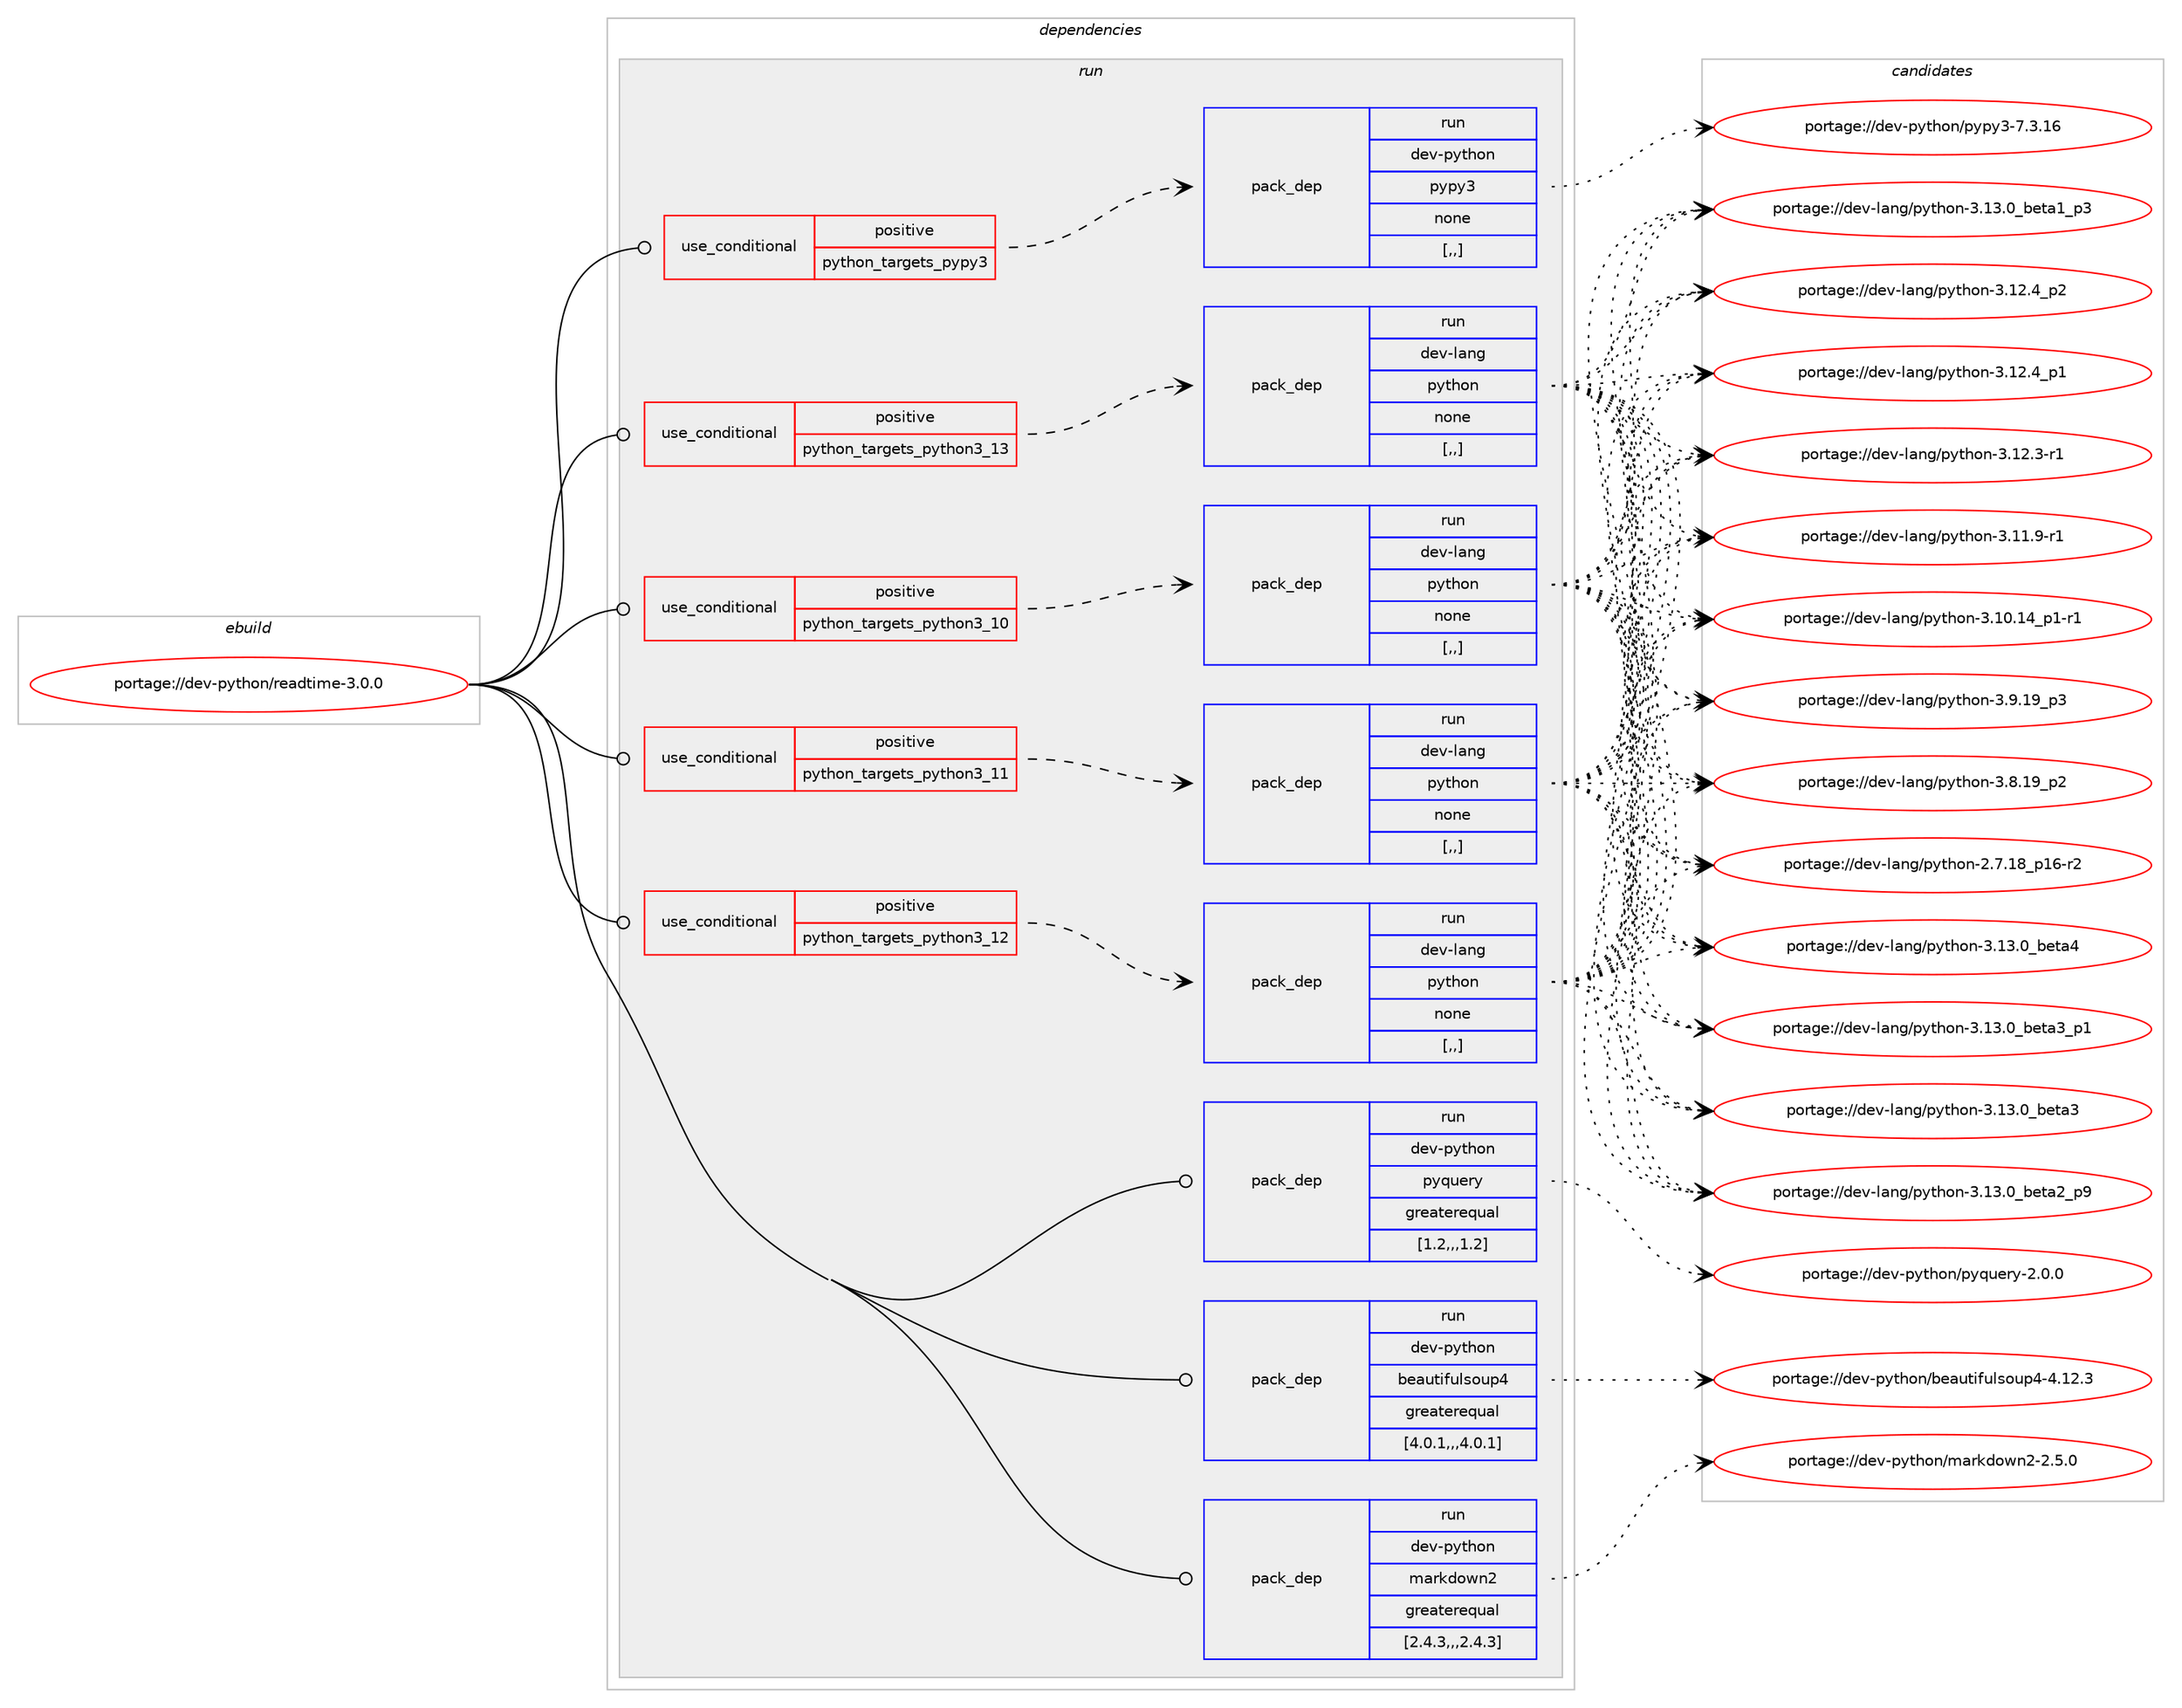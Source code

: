 digraph prolog {

# *************
# Graph options
# *************

newrank=true;
concentrate=true;
compound=true;
graph [rankdir=LR,fontname=Helvetica,fontsize=10,ranksep=1.5];#, ranksep=2.5, nodesep=0.2];
edge  [arrowhead=vee];
node  [fontname=Helvetica,fontsize=10];

# **********
# The ebuild
# **********

subgraph cluster_leftcol {
color=gray;
label=<<i>ebuild</i>>;
id [label="portage://dev-python/readtime-3.0.0", color=red, width=4, href="../dev-python/readtime-3.0.0.svg"];
}

# ****************
# The dependencies
# ****************

subgraph cluster_midcol {
color=gray;
label=<<i>dependencies</i>>;
subgraph cluster_compile {
fillcolor="#eeeeee";
style=filled;
label=<<i>compile</i>>;
}
subgraph cluster_compileandrun {
fillcolor="#eeeeee";
style=filled;
label=<<i>compile and run</i>>;
}
subgraph cluster_run {
fillcolor="#eeeeee";
style=filled;
label=<<i>run</i>>;
subgraph cond38920 {
dependency161815 [label=<<TABLE BORDER="0" CELLBORDER="1" CELLSPACING="0" CELLPADDING="4"><TR><TD ROWSPAN="3" CELLPADDING="10">use_conditional</TD></TR><TR><TD>positive</TD></TR><TR><TD>python_targets_pypy3</TD></TR></TABLE>>, shape=none, color=red];
subgraph pack121623 {
dependency161816 [label=<<TABLE BORDER="0" CELLBORDER="1" CELLSPACING="0" CELLPADDING="4" WIDTH="220"><TR><TD ROWSPAN="6" CELLPADDING="30">pack_dep</TD></TR><TR><TD WIDTH="110">run</TD></TR><TR><TD>dev-python</TD></TR><TR><TD>pypy3</TD></TR><TR><TD>none</TD></TR><TR><TD>[,,]</TD></TR></TABLE>>, shape=none, color=blue];
}
dependency161815:e -> dependency161816:w [weight=20,style="dashed",arrowhead="vee"];
}
id:e -> dependency161815:w [weight=20,style="solid",arrowhead="odot"];
subgraph cond38921 {
dependency161817 [label=<<TABLE BORDER="0" CELLBORDER="1" CELLSPACING="0" CELLPADDING="4"><TR><TD ROWSPAN="3" CELLPADDING="10">use_conditional</TD></TR><TR><TD>positive</TD></TR><TR><TD>python_targets_python3_10</TD></TR></TABLE>>, shape=none, color=red];
subgraph pack121624 {
dependency161818 [label=<<TABLE BORDER="0" CELLBORDER="1" CELLSPACING="0" CELLPADDING="4" WIDTH="220"><TR><TD ROWSPAN="6" CELLPADDING="30">pack_dep</TD></TR><TR><TD WIDTH="110">run</TD></TR><TR><TD>dev-lang</TD></TR><TR><TD>python</TD></TR><TR><TD>none</TD></TR><TR><TD>[,,]</TD></TR></TABLE>>, shape=none, color=blue];
}
dependency161817:e -> dependency161818:w [weight=20,style="dashed",arrowhead="vee"];
}
id:e -> dependency161817:w [weight=20,style="solid",arrowhead="odot"];
subgraph cond38922 {
dependency161819 [label=<<TABLE BORDER="0" CELLBORDER="1" CELLSPACING="0" CELLPADDING="4"><TR><TD ROWSPAN="3" CELLPADDING="10">use_conditional</TD></TR><TR><TD>positive</TD></TR><TR><TD>python_targets_python3_11</TD></TR></TABLE>>, shape=none, color=red];
subgraph pack121625 {
dependency161820 [label=<<TABLE BORDER="0" CELLBORDER="1" CELLSPACING="0" CELLPADDING="4" WIDTH="220"><TR><TD ROWSPAN="6" CELLPADDING="30">pack_dep</TD></TR><TR><TD WIDTH="110">run</TD></TR><TR><TD>dev-lang</TD></TR><TR><TD>python</TD></TR><TR><TD>none</TD></TR><TR><TD>[,,]</TD></TR></TABLE>>, shape=none, color=blue];
}
dependency161819:e -> dependency161820:w [weight=20,style="dashed",arrowhead="vee"];
}
id:e -> dependency161819:w [weight=20,style="solid",arrowhead="odot"];
subgraph cond38923 {
dependency161821 [label=<<TABLE BORDER="0" CELLBORDER="1" CELLSPACING="0" CELLPADDING="4"><TR><TD ROWSPAN="3" CELLPADDING="10">use_conditional</TD></TR><TR><TD>positive</TD></TR><TR><TD>python_targets_python3_12</TD></TR></TABLE>>, shape=none, color=red];
subgraph pack121626 {
dependency161822 [label=<<TABLE BORDER="0" CELLBORDER="1" CELLSPACING="0" CELLPADDING="4" WIDTH="220"><TR><TD ROWSPAN="6" CELLPADDING="30">pack_dep</TD></TR><TR><TD WIDTH="110">run</TD></TR><TR><TD>dev-lang</TD></TR><TR><TD>python</TD></TR><TR><TD>none</TD></TR><TR><TD>[,,]</TD></TR></TABLE>>, shape=none, color=blue];
}
dependency161821:e -> dependency161822:w [weight=20,style="dashed",arrowhead="vee"];
}
id:e -> dependency161821:w [weight=20,style="solid",arrowhead="odot"];
subgraph cond38924 {
dependency161823 [label=<<TABLE BORDER="0" CELLBORDER="1" CELLSPACING="0" CELLPADDING="4"><TR><TD ROWSPAN="3" CELLPADDING="10">use_conditional</TD></TR><TR><TD>positive</TD></TR><TR><TD>python_targets_python3_13</TD></TR></TABLE>>, shape=none, color=red];
subgraph pack121627 {
dependency161824 [label=<<TABLE BORDER="0" CELLBORDER="1" CELLSPACING="0" CELLPADDING="4" WIDTH="220"><TR><TD ROWSPAN="6" CELLPADDING="30">pack_dep</TD></TR><TR><TD WIDTH="110">run</TD></TR><TR><TD>dev-lang</TD></TR><TR><TD>python</TD></TR><TR><TD>none</TD></TR><TR><TD>[,,]</TD></TR></TABLE>>, shape=none, color=blue];
}
dependency161823:e -> dependency161824:w [weight=20,style="dashed",arrowhead="vee"];
}
id:e -> dependency161823:w [weight=20,style="solid",arrowhead="odot"];
subgraph pack121628 {
dependency161825 [label=<<TABLE BORDER="0" CELLBORDER="1" CELLSPACING="0" CELLPADDING="4" WIDTH="220"><TR><TD ROWSPAN="6" CELLPADDING="30">pack_dep</TD></TR><TR><TD WIDTH="110">run</TD></TR><TR><TD>dev-python</TD></TR><TR><TD>beautifulsoup4</TD></TR><TR><TD>greaterequal</TD></TR><TR><TD>[4.0.1,,,4.0.1]</TD></TR></TABLE>>, shape=none, color=blue];
}
id:e -> dependency161825:w [weight=20,style="solid",arrowhead="odot"];
subgraph pack121629 {
dependency161826 [label=<<TABLE BORDER="0" CELLBORDER="1" CELLSPACING="0" CELLPADDING="4" WIDTH="220"><TR><TD ROWSPAN="6" CELLPADDING="30">pack_dep</TD></TR><TR><TD WIDTH="110">run</TD></TR><TR><TD>dev-python</TD></TR><TR><TD>markdown2</TD></TR><TR><TD>greaterequal</TD></TR><TR><TD>[2.4.3,,,2.4.3]</TD></TR></TABLE>>, shape=none, color=blue];
}
id:e -> dependency161826:w [weight=20,style="solid",arrowhead="odot"];
subgraph pack121630 {
dependency161827 [label=<<TABLE BORDER="0" CELLBORDER="1" CELLSPACING="0" CELLPADDING="4" WIDTH="220"><TR><TD ROWSPAN="6" CELLPADDING="30">pack_dep</TD></TR><TR><TD WIDTH="110">run</TD></TR><TR><TD>dev-python</TD></TR><TR><TD>pyquery</TD></TR><TR><TD>greaterequal</TD></TR><TR><TD>[1.2,,,1.2]</TD></TR></TABLE>>, shape=none, color=blue];
}
id:e -> dependency161827:w [weight=20,style="solid",arrowhead="odot"];
}
}

# **************
# The candidates
# **************

subgraph cluster_choices {
rank=same;
color=gray;
label=<<i>candidates</i>>;

subgraph choice121623 {
color=black;
nodesep=1;
choice10010111845112121116104111110471121211121215145554651464954 [label="portage://dev-python/pypy3-7.3.16", color=red, width=4,href="../dev-python/pypy3-7.3.16.svg"];
dependency161816:e -> choice10010111845112121116104111110471121211121215145554651464954:w [style=dotted,weight="100"];
}
subgraph choice121624 {
color=black;
nodesep=1;
choice1001011184510897110103471121211161041111104551464951464895981011169752 [label="portage://dev-lang/python-3.13.0_beta4", color=red, width=4,href="../dev-lang/python-3.13.0_beta4.svg"];
choice10010111845108971101034711212111610411111045514649514648959810111697519511249 [label="portage://dev-lang/python-3.13.0_beta3_p1", color=red, width=4,href="../dev-lang/python-3.13.0_beta3_p1.svg"];
choice1001011184510897110103471121211161041111104551464951464895981011169751 [label="portage://dev-lang/python-3.13.0_beta3", color=red, width=4,href="../dev-lang/python-3.13.0_beta3.svg"];
choice10010111845108971101034711212111610411111045514649514648959810111697509511257 [label="portage://dev-lang/python-3.13.0_beta2_p9", color=red, width=4,href="../dev-lang/python-3.13.0_beta2_p9.svg"];
choice10010111845108971101034711212111610411111045514649514648959810111697499511251 [label="portage://dev-lang/python-3.13.0_beta1_p3", color=red, width=4,href="../dev-lang/python-3.13.0_beta1_p3.svg"];
choice100101118451089711010347112121116104111110455146495046529511250 [label="portage://dev-lang/python-3.12.4_p2", color=red, width=4,href="../dev-lang/python-3.12.4_p2.svg"];
choice100101118451089711010347112121116104111110455146495046529511249 [label="portage://dev-lang/python-3.12.4_p1", color=red, width=4,href="../dev-lang/python-3.12.4_p1.svg"];
choice100101118451089711010347112121116104111110455146495046514511449 [label="portage://dev-lang/python-3.12.3-r1", color=red, width=4,href="../dev-lang/python-3.12.3-r1.svg"];
choice100101118451089711010347112121116104111110455146494946574511449 [label="portage://dev-lang/python-3.11.9-r1", color=red, width=4,href="../dev-lang/python-3.11.9-r1.svg"];
choice100101118451089711010347112121116104111110455146494846495295112494511449 [label="portage://dev-lang/python-3.10.14_p1-r1", color=red, width=4,href="../dev-lang/python-3.10.14_p1-r1.svg"];
choice100101118451089711010347112121116104111110455146574649579511251 [label="portage://dev-lang/python-3.9.19_p3", color=red, width=4,href="../dev-lang/python-3.9.19_p3.svg"];
choice100101118451089711010347112121116104111110455146564649579511250 [label="portage://dev-lang/python-3.8.19_p2", color=red, width=4,href="../dev-lang/python-3.8.19_p2.svg"];
choice100101118451089711010347112121116104111110455046554649569511249544511450 [label="portage://dev-lang/python-2.7.18_p16-r2", color=red, width=4,href="../dev-lang/python-2.7.18_p16-r2.svg"];
dependency161818:e -> choice1001011184510897110103471121211161041111104551464951464895981011169752:w [style=dotted,weight="100"];
dependency161818:e -> choice10010111845108971101034711212111610411111045514649514648959810111697519511249:w [style=dotted,weight="100"];
dependency161818:e -> choice1001011184510897110103471121211161041111104551464951464895981011169751:w [style=dotted,weight="100"];
dependency161818:e -> choice10010111845108971101034711212111610411111045514649514648959810111697509511257:w [style=dotted,weight="100"];
dependency161818:e -> choice10010111845108971101034711212111610411111045514649514648959810111697499511251:w [style=dotted,weight="100"];
dependency161818:e -> choice100101118451089711010347112121116104111110455146495046529511250:w [style=dotted,weight="100"];
dependency161818:e -> choice100101118451089711010347112121116104111110455146495046529511249:w [style=dotted,weight="100"];
dependency161818:e -> choice100101118451089711010347112121116104111110455146495046514511449:w [style=dotted,weight="100"];
dependency161818:e -> choice100101118451089711010347112121116104111110455146494946574511449:w [style=dotted,weight="100"];
dependency161818:e -> choice100101118451089711010347112121116104111110455146494846495295112494511449:w [style=dotted,weight="100"];
dependency161818:e -> choice100101118451089711010347112121116104111110455146574649579511251:w [style=dotted,weight="100"];
dependency161818:e -> choice100101118451089711010347112121116104111110455146564649579511250:w [style=dotted,weight="100"];
dependency161818:e -> choice100101118451089711010347112121116104111110455046554649569511249544511450:w [style=dotted,weight="100"];
}
subgraph choice121625 {
color=black;
nodesep=1;
choice1001011184510897110103471121211161041111104551464951464895981011169752 [label="portage://dev-lang/python-3.13.0_beta4", color=red, width=4,href="../dev-lang/python-3.13.0_beta4.svg"];
choice10010111845108971101034711212111610411111045514649514648959810111697519511249 [label="portage://dev-lang/python-3.13.0_beta3_p1", color=red, width=4,href="../dev-lang/python-3.13.0_beta3_p1.svg"];
choice1001011184510897110103471121211161041111104551464951464895981011169751 [label="portage://dev-lang/python-3.13.0_beta3", color=red, width=4,href="../dev-lang/python-3.13.0_beta3.svg"];
choice10010111845108971101034711212111610411111045514649514648959810111697509511257 [label="portage://dev-lang/python-3.13.0_beta2_p9", color=red, width=4,href="../dev-lang/python-3.13.0_beta2_p9.svg"];
choice10010111845108971101034711212111610411111045514649514648959810111697499511251 [label="portage://dev-lang/python-3.13.0_beta1_p3", color=red, width=4,href="../dev-lang/python-3.13.0_beta1_p3.svg"];
choice100101118451089711010347112121116104111110455146495046529511250 [label="portage://dev-lang/python-3.12.4_p2", color=red, width=4,href="../dev-lang/python-3.12.4_p2.svg"];
choice100101118451089711010347112121116104111110455146495046529511249 [label="portage://dev-lang/python-3.12.4_p1", color=red, width=4,href="../dev-lang/python-3.12.4_p1.svg"];
choice100101118451089711010347112121116104111110455146495046514511449 [label="portage://dev-lang/python-3.12.3-r1", color=red, width=4,href="../dev-lang/python-3.12.3-r1.svg"];
choice100101118451089711010347112121116104111110455146494946574511449 [label="portage://dev-lang/python-3.11.9-r1", color=red, width=4,href="../dev-lang/python-3.11.9-r1.svg"];
choice100101118451089711010347112121116104111110455146494846495295112494511449 [label="portage://dev-lang/python-3.10.14_p1-r1", color=red, width=4,href="../dev-lang/python-3.10.14_p1-r1.svg"];
choice100101118451089711010347112121116104111110455146574649579511251 [label="portage://dev-lang/python-3.9.19_p3", color=red, width=4,href="../dev-lang/python-3.9.19_p3.svg"];
choice100101118451089711010347112121116104111110455146564649579511250 [label="portage://dev-lang/python-3.8.19_p2", color=red, width=4,href="../dev-lang/python-3.8.19_p2.svg"];
choice100101118451089711010347112121116104111110455046554649569511249544511450 [label="portage://dev-lang/python-2.7.18_p16-r2", color=red, width=4,href="../dev-lang/python-2.7.18_p16-r2.svg"];
dependency161820:e -> choice1001011184510897110103471121211161041111104551464951464895981011169752:w [style=dotted,weight="100"];
dependency161820:e -> choice10010111845108971101034711212111610411111045514649514648959810111697519511249:w [style=dotted,weight="100"];
dependency161820:e -> choice1001011184510897110103471121211161041111104551464951464895981011169751:w [style=dotted,weight="100"];
dependency161820:e -> choice10010111845108971101034711212111610411111045514649514648959810111697509511257:w [style=dotted,weight="100"];
dependency161820:e -> choice10010111845108971101034711212111610411111045514649514648959810111697499511251:w [style=dotted,weight="100"];
dependency161820:e -> choice100101118451089711010347112121116104111110455146495046529511250:w [style=dotted,weight="100"];
dependency161820:e -> choice100101118451089711010347112121116104111110455146495046529511249:w [style=dotted,weight="100"];
dependency161820:e -> choice100101118451089711010347112121116104111110455146495046514511449:w [style=dotted,weight="100"];
dependency161820:e -> choice100101118451089711010347112121116104111110455146494946574511449:w [style=dotted,weight="100"];
dependency161820:e -> choice100101118451089711010347112121116104111110455146494846495295112494511449:w [style=dotted,weight="100"];
dependency161820:e -> choice100101118451089711010347112121116104111110455146574649579511251:w [style=dotted,weight="100"];
dependency161820:e -> choice100101118451089711010347112121116104111110455146564649579511250:w [style=dotted,weight="100"];
dependency161820:e -> choice100101118451089711010347112121116104111110455046554649569511249544511450:w [style=dotted,weight="100"];
}
subgraph choice121626 {
color=black;
nodesep=1;
choice1001011184510897110103471121211161041111104551464951464895981011169752 [label="portage://dev-lang/python-3.13.0_beta4", color=red, width=4,href="../dev-lang/python-3.13.0_beta4.svg"];
choice10010111845108971101034711212111610411111045514649514648959810111697519511249 [label="portage://dev-lang/python-3.13.0_beta3_p1", color=red, width=4,href="../dev-lang/python-3.13.0_beta3_p1.svg"];
choice1001011184510897110103471121211161041111104551464951464895981011169751 [label="portage://dev-lang/python-3.13.0_beta3", color=red, width=4,href="../dev-lang/python-3.13.0_beta3.svg"];
choice10010111845108971101034711212111610411111045514649514648959810111697509511257 [label="portage://dev-lang/python-3.13.0_beta2_p9", color=red, width=4,href="../dev-lang/python-3.13.0_beta2_p9.svg"];
choice10010111845108971101034711212111610411111045514649514648959810111697499511251 [label="portage://dev-lang/python-3.13.0_beta1_p3", color=red, width=4,href="../dev-lang/python-3.13.0_beta1_p3.svg"];
choice100101118451089711010347112121116104111110455146495046529511250 [label="portage://dev-lang/python-3.12.4_p2", color=red, width=4,href="../dev-lang/python-3.12.4_p2.svg"];
choice100101118451089711010347112121116104111110455146495046529511249 [label="portage://dev-lang/python-3.12.4_p1", color=red, width=4,href="../dev-lang/python-3.12.4_p1.svg"];
choice100101118451089711010347112121116104111110455146495046514511449 [label="portage://dev-lang/python-3.12.3-r1", color=red, width=4,href="../dev-lang/python-3.12.3-r1.svg"];
choice100101118451089711010347112121116104111110455146494946574511449 [label="portage://dev-lang/python-3.11.9-r1", color=red, width=4,href="../dev-lang/python-3.11.9-r1.svg"];
choice100101118451089711010347112121116104111110455146494846495295112494511449 [label="portage://dev-lang/python-3.10.14_p1-r1", color=red, width=4,href="../dev-lang/python-3.10.14_p1-r1.svg"];
choice100101118451089711010347112121116104111110455146574649579511251 [label="portage://dev-lang/python-3.9.19_p3", color=red, width=4,href="../dev-lang/python-3.9.19_p3.svg"];
choice100101118451089711010347112121116104111110455146564649579511250 [label="portage://dev-lang/python-3.8.19_p2", color=red, width=4,href="../dev-lang/python-3.8.19_p2.svg"];
choice100101118451089711010347112121116104111110455046554649569511249544511450 [label="portage://dev-lang/python-2.7.18_p16-r2", color=red, width=4,href="../dev-lang/python-2.7.18_p16-r2.svg"];
dependency161822:e -> choice1001011184510897110103471121211161041111104551464951464895981011169752:w [style=dotted,weight="100"];
dependency161822:e -> choice10010111845108971101034711212111610411111045514649514648959810111697519511249:w [style=dotted,weight="100"];
dependency161822:e -> choice1001011184510897110103471121211161041111104551464951464895981011169751:w [style=dotted,weight="100"];
dependency161822:e -> choice10010111845108971101034711212111610411111045514649514648959810111697509511257:w [style=dotted,weight="100"];
dependency161822:e -> choice10010111845108971101034711212111610411111045514649514648959810111697499511251:w [style=dotted,weight="100"];
dependency161822:e -> choice100101118451089711010347112121116104111110455146495046529511250:w [style=dotted,weight="100"];
dependency161822:e -> choice100101118451089711010347112121116104111110455146495046529511249:w [style=dotted,weight="100"];
dependency161822:e -> choice100101118451089711010347112121116104111110455146495046514511449:w [style=dotted,weight="100"];
dependency161822:e -> choice100101118451089711010347112121116104111110455146494946574511449:w [style=dotted,weight="100"];
dependency161822:e -> choice100101118451089711010347112121116104111110455146494846495295112494511449:w [style=dotted,weight="100"];
dependency161822:e -> choice100101118451089711010347112121116104111110455146574649579511251:w [style=dotted,weight="100"];
dependency161822:e -> choice100101118451089711010347112121116104111110455146564649579511250:w [style=dotted,weight="100"];
dependency161822:e -> choice100101118451089711010347112121116104111110455046554649569511249544511450:w [style=dotted,weight="100"];
}
subgraph choice121627 {
color=black;
nodesep=1;
choice1001011184510897110103471121211161041111104551464951464895981011169752 [label="portage://dev-lang/python-3.13.0_beta4", color=red, width=4,href="../dev-lang/python-3.13.0_beta4.svg"];
choice10010111845108971101034711212111610411111045514649514648959810111697519511249 [label="portage://dev-lang/python-3.13.0_beta3_p1", color=red, width=4,href="../dev-lang/python-3.13.0_beta3_p1.svg"];
choice1001011184510897110103471121211161041111104551464951464895981011169751 [label="portage://dev-lang/python-3.13.0_beta3", color=red, width=4,href="../dev-lang/python-3.13.0_beta3.svg"];
choice10010111845108971101034711212111610411111045514649514648959810111697509511257 [label="portage://dev-lang/python-3.13.0_beta2_p9", color=red, width=4,href="../dev-lang/python-3.13.0_beta2_p9.svg"];
choice10010111845108971101034711212111610411111045514649514648959810111697499511251 [label="portage://dev-lang/python-3.13.0_beta1_p3", color=red, width=4,href="../dev-lang/python-3.13.0_beta1_p3.svg"];
choice100101118451089711010347112121116104111110455146495046529511250 [label="portage://dev-lang/python-3.12.4_p2", color=red, width=4,href="../dev-lang/python-3.12.4_p2.svg"];
choice100101118451089711010347112121116104111110455146495046529511249 [label="portage://dev-lang/python-3.12.4_p1", color=red, width=4,href="../dev-lang/python-3.12.4_p1.svg"];
choice100101118451089711010347112121116104111110455146495046514511449 [label="portage://dev-lang/python-3.12.3-r1", color=red, width=4,href="../dev-lang/python-3.12.3-r1.svg"];
choice100101118451089711010347112121116104111110455146494946574511449 [label="portage://dev-lang/python-3.11.9-r1", color=red, width=4,href="../dev-lang/python-3.11.9-r1.svg"];
choice100101118451089711010347112121116104111110455146494846495295112494511449 [label="portage://dev-lang/python-3.10.14_p1-r1", color=red, width=4,href="../dev-lang/python-3.10.14_p1-r1.svg"];
choice100101118451089711010347112121116104111110455146574649579511251 [label="portage://dev-lang/python-3.9.19_p3", color=red, width=4,href="../dev-lang/python-3.9.19_p3.svg"];
choice100101118451089711010347112121116104111110455146564649579511250 [label="portage://dev-lang/python-3.8.19_p2", color=red, width=4,href="../dev-lang/python-3.8.19_p2.svg"];
choice100101118451089711010347112121116104111110455046554649569511249544511450 [label="portage://dev-lang/python-2.7.18_p16-r2", color=red, width=4,href="../dev-lang/python-2.7.18_p16-r2.svg"];
dependency161824:e -> choice1001011184510897110103471121211161041111104551464951464895981011169752:w [style=dotted,weight="100"];
dependency161824:e -> choice10010111845108971101034711212111610411111045514649514648959810111697519511249:w [style=dotted,weight="100"];
dependency161824:e -> choice1001011184510897110103471121211161041111104551464951464895981011169751:w [style=dotted,weight="100"];
dependency161824:e -> choice10010111845108971101034711212111610411111045514649514648959810111697509511257:w [style=dotted,weight="100"];
dependency161824:e -> choice10010111845108971101034711212111610411111045514649514648959810111697499511251:w [style=dotted,weight="100"];
dependency161824:e -> choice100101118451089711010347112121116104111110455146495046529511250:w [style=dotted,weight="100"];
dependency161824:e -> choice100101118451089711010347112121116104111110455146495046529511249:w [style=dotted,weight="100"];
dependency161824:e -> choice100101118451089711010347112121116104111110455146495046514511449:w [style=dotted,weight="100"];
dependency161824:e -> choice100101118451089711010347112121116104111110455146494946574511449:w [style=dotted,weight="100"];
dependency161824:e -> choice100101118451089711010347112121116104111110455146494846495295112494511449:w [style=dotted,weight="100"];
dependency161824:e -> choice100101118451089711010347112121116104111110455146574649579511251:w [style=dotted,weight="100"];
dependency161824:e -> choice100101118451089711010347112121116104111110455146564649579511250:w [style=dotted,weight="100"];
dependency161824:e -> choice100101118451089711010347112121116104111110455046554649569511249544511450:w [style=dotted,weight="100"];
}
subgraph choice121628 {
color=black;
nodesep=1;
choice100101118451121211161041111104798101971171161051021171081151111171125245524649504651 [label="portage://dev-python/beautifulsoup4-4.12.3", color=red, width=4,href="../dev-python/beautifulsoup4-4.12.3.svg"];
dependency161825:e -> choice100101118451121211161041111104798101971171161051021171081151111171125245524649504651:w [style=dotted,weight="100"];
}
subgraph choice121629 {
color=black;
nodesep=1;
choice10010111845112121116104111110471099711410710011111911050455046534648 [label="portage://dev-python/markdown2-2.5.0", color=red, width=4,href="../dev-python/markdown2-2.5.0.svg"];
dependency161826:e -> choice10010111845112121116104111110471099711410710011111911050455046534648:w [style=dotted,weight="100"];
}
subgraph choice121630 {
color=black;
nodesep=1;
choice1001011184511212111610411111047112121113117101114121455046484648 [label="portage://dev-python/pyquery-2.0.0", color=red, width=4,href="../dev-python/pyquery-2.0.0.svg"];
dependency161827:e -> choice1001011184511212111610411111047112121113117101114121455046484648:w [style=dotted,weight="100"];
}
}

}
